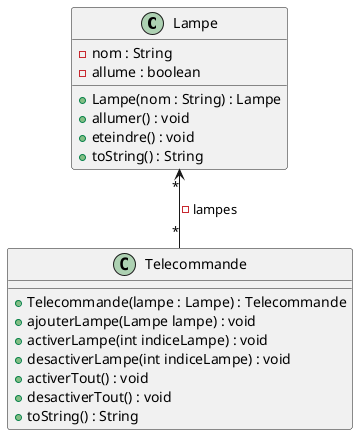 @startuml

class Lampe{
    -nom : String
    -allume : boolean
    +Lampe(nom : String) : Lampe
    +allumer() : void
    +eteindre() : void
    +toString() : String
}

class Telecommande{

    +Telecommande(lampe : Lampe) : Telecommande
    +ajouterLampe(Lampe lampe) : void
    +activerLampe(int indiceLampe) : void
    +desactiverLampe(int indiceLampe) : void
    +activerTout() : void
    +desactiverTout() : void
    +toString() : String
}

Lampe "*" <-- "*" Telecommande : - lampes

@enduml